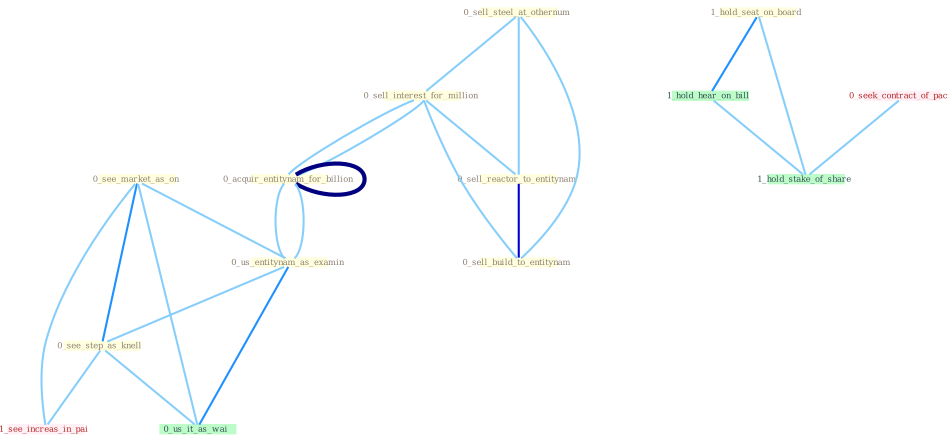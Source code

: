 Graph G{ 
    node
    [shape=polygon,style=filled,width=.5,height=.06,color="#BDFCC9",fixedsize=true,fontsize=4,
    fontcolor="#2f4f4f"];
    {node
    [color="#ffffe0", fontcolor="#8b7d6b"] "0_sell_steel_at_othernum " "1_hold_seat_on_board " "0_sell_interest_for_million " "0_acquir_entitynam_for_billion " "0_see_market_as_on " "0_us_entitynam_as_examin " "0_see_step_as_knell " "0_sell_reactor_to_entitynam " "0_sell_build_to_entitynam "}
{node [color="#fff0f5", fontcolor="#b22222"] "0_seek_contract_of_pact " "1_see_increas_in_pai "}
edge [color="#B0E2FF"];

	"0_sell_steel_at_othernum " -- "0_sell_interest_for_million " [w="1", color="#87cefa" ];
	"0_sell_steel_at_othernum " -- "0_sell_reactor_to_entitynam " [w="1", color="#87cefa" ];
	"0_sell_steel_at_othernum " -- "0_sell_build_to_entitynam " [w="1", color="#87cefa" ];
	"1_hold_seat_on_board " -- "1_hold_hear_on_bill " [w="2", color="#1e90ff" , len=0.8];
	"1_hold_seat_on_board " -- "1_hold_stake_of_share " [w="1", color="#87cefa" ];
	"0_sell_interest_for_million " -- "0_acquir_entitynam_for_billion " [w="1", color="#87cefa" ];
	"0_sell_interest_for_million " -- "0_sell_reactor_to_entitynam " [w="1", color="#87cefa" ];
	"0_sell_interest_for_million " -- "0_sell_build_to_entitynam " [w="1", color="#87cefa" ];
	"0_sell_interest_for_million " -- "0_acquir_entitynam_for_billion " [w="1", color="#87cefa" ];
	"0_acquir_entitynam_for_billion " -- "0_us_entitynam_as_examin " [w="1", color="#87cefa" ];
	"0_acquir_entitynam_for_billion " -- "0_acquir_entitynam_for_billion " [w="4", style=bold, color="#000080", len=0.4];
	"0_see_market_as_on " -- "0_us_entitynam_as_examin " [w="1", color="#87cefa" ];
	"0_see_market_as_on " -- "0_see_step_as_knell " [w="2", color="#1e90ff" , len=0.8];
	"0_see_market_as_on " -- "0_us_it_as_wai " [w="1", color="#87cefa" ];
	"0_see_market_as_on " -- "1_see_increas_in_pai " [w="1", color="#87cefa" ];
	"0_us_entitynam_as_examin " -- "0_see_step_as_knell " [w="1", color="#87cefa" ];
	"0_us_entitynam_as_examin " -- "0_us_it_as_wai " [w="2", color="#1e90ff" , len=0.8];
	"0_us_entitynam_as_examin " -- "0_acquir_entitynam_for_billion " [w="1", color="#87cefa" ];
	"0_see_step_as_knell " -- "0_us_it_as_wai " [w="1", color="#87cefa" ];
	"0_see_step_as_knell " -- "1_see_increas_in_pai " [w="1", color="#87cefa" ];
	"0_sell_reactor_to_entitynam " -- "0_sell_build_to_entitynam " [w="3", color="#0000cd" , len=0.6];
	"0_seek_contract_of_pact " -- "1_hold_stake_of_share " [w="1", color="#87cefa" ];
	"1_hold_hear_on_bill " -- "1_hold_stake_of_share " [w="1", color="#87cefa" ];
}